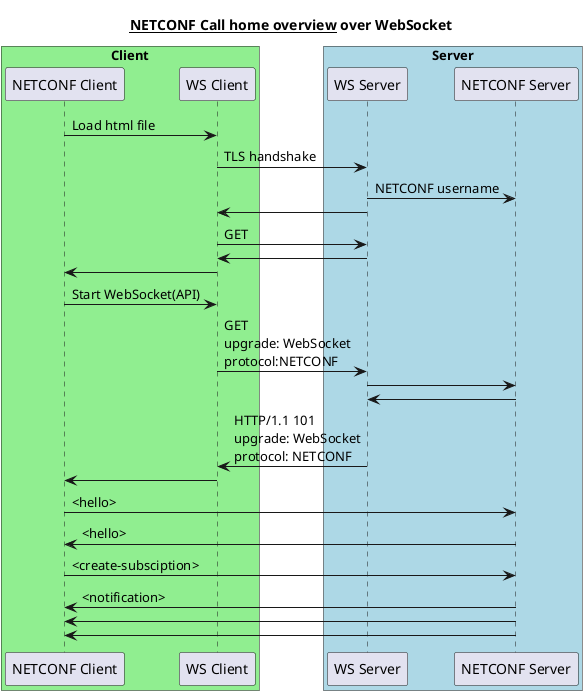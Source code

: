 @startuml
title __NETCONF Call home overview__ over WebSocket


box "Client" #LightGreen
participant "NETCONF Client" as nc
participant "WS Client" as wc
end box


box "Server" #LightBlue
participant "WS Server" as ws
participant "NETCONF Server" as ns
end box

nc -> wc : Load html file
wc -> ws : TLS handshake
ws -> ns : NETCONF username
ws -> wc :
wc -> ws : GET
ws -> wc :
wc -> nc :
nc -> wc : Start WebSocket(API)
wc -> ws : GET\nupgrade: WebSocket\nprotocol:NETCONF
ws -> ns :
ns -> ws :
ws -> wc : HTTP/1.1 101\nupgrade: WebSocket\nprotocol: NETCONF
wc -> nc :
nc -> ns : <hello>
ns -> nc : <hello>
nc -> ns : <create-subsciption>
ns -> nc : <notification>
ns -> nc :
ns -> nc :
@enduml
